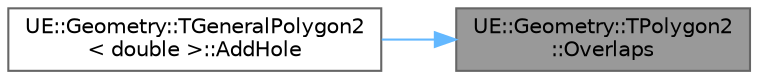 digraph "UE::Geometry::TPolygon2::Overlaps"
{
 // INTERACTIVE_SVG=YES
 // LATEX_PDF_SIZE
  bgcolor="transparent";
  edge [fontname=Helvetica,fontsize=10,labelfontname=Helvetica,labelfontsize=10];
  node [fontname=Helvetica,fontsize=10,shape=box,height=0.2,width=0.4];
  rankdir="RL";
  Node1 [id="Node000001",label="UE::Geometry::TPolygon2\l::Overlaps",height=0.2,width=0.4,color="gray40", fillcolor="grey60", style="filled", fontcolor="black",tooltip="Check for polygon overlap, aka solid intersection."];
  Node1 -> Node2 [id="edge1_Node000001_Node000002",dir="back",color="steelblue1",style="solid",tooltip=" "];
  Node2 [id="Node000002",label="UE::Geometry::TGeneralPolygon2\l\< double \>::AddHole",height=0.2,width=0.4,color="grey40", fillcolor="white", style="filled",URL="$d0/da7/classUE_1_1Geometry_1_1TGeneralPolygon2.html#a19f91dfa43b79a24a72b0bff15a3804a",tooltip=" "];
}
